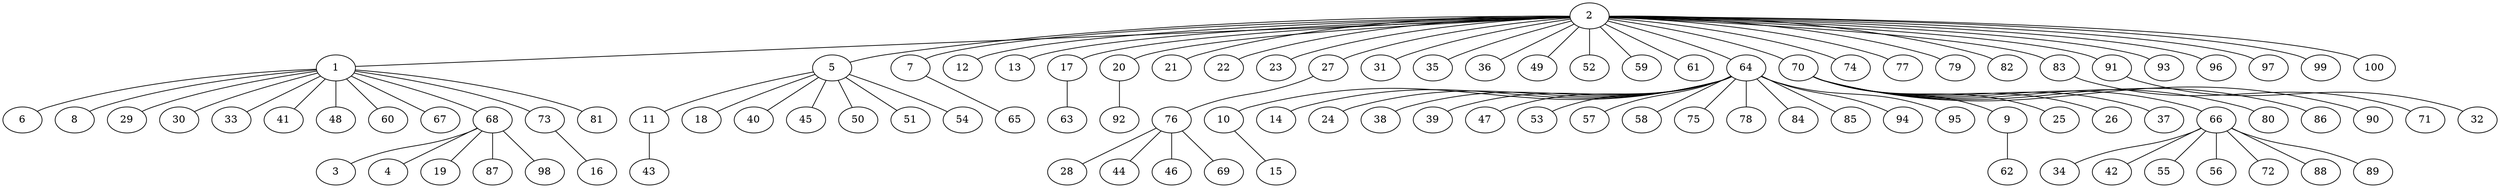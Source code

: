 graph {
2--1
2--5
2--7
2--12
2--13
2--17
2--20
2--21
2--22
2--23
2--27
2--31
2--35
2--36
2--49
2--52
2--59
2--61
2--64
2--70
2--74
2--77
2--79
2--82
2--83
2--91
2--93
2--96
2--97
2--99
2--100
64--10
64--14
64--24
64--38
64--39
64--47
64--53
64--57
64--58
64--75
64--78
64--84
64--85
64--94
64--95
1--6
1--8
1--29
1--30
1--33
1--41
1--48
1--60
1--67
1--68
1--73
1--81
5--11
5--18
5--40
5--45
5--50
5--51
5--54
70--9
70--25
70--26
70--37
70--66
70--80
70--86
70--90
7--65
17--63
83--71
20--92
27--76
91--32
66--34
66--42
66--55
66--56
66--72
66--88
66--89
68--3
68--4
68--19
68--87
68--98
73--16
9--62
10--15
11--43
76--28
76--44
76--46
76--69
}
